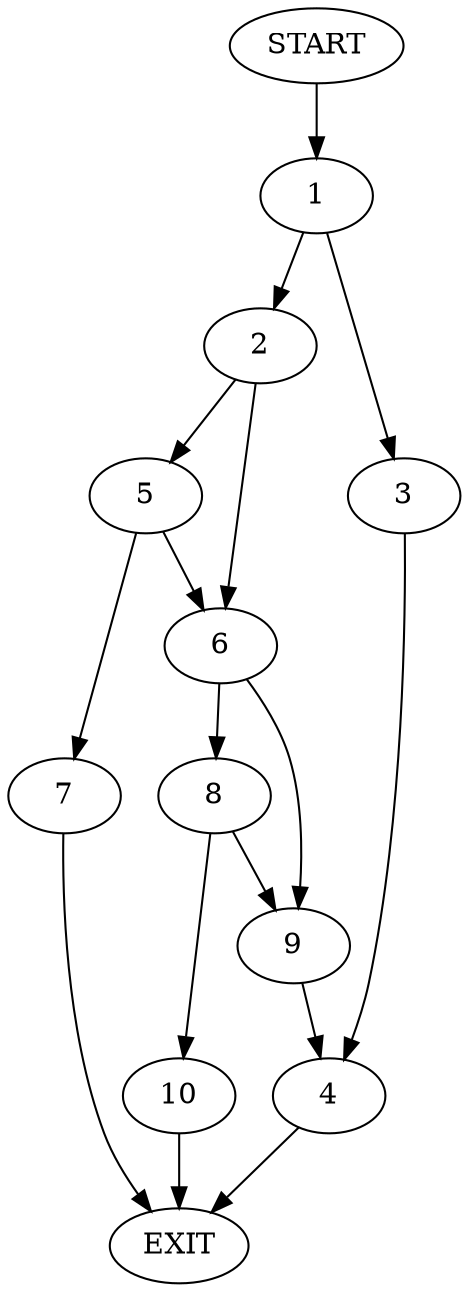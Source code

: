 digraph {
0 [label="START"]
11 [label="EXIT"]
0 -> 1
1 -> 2
1 -> 3
3 -> 4
2 -> 5
2 -> 6
5 -> 7
5 -> 6
6 -> 8
6 -> 9
7 -> 11
9 -> 4
8 -> 9
8 -> 10
10 -> 11
4 -> 11
}
